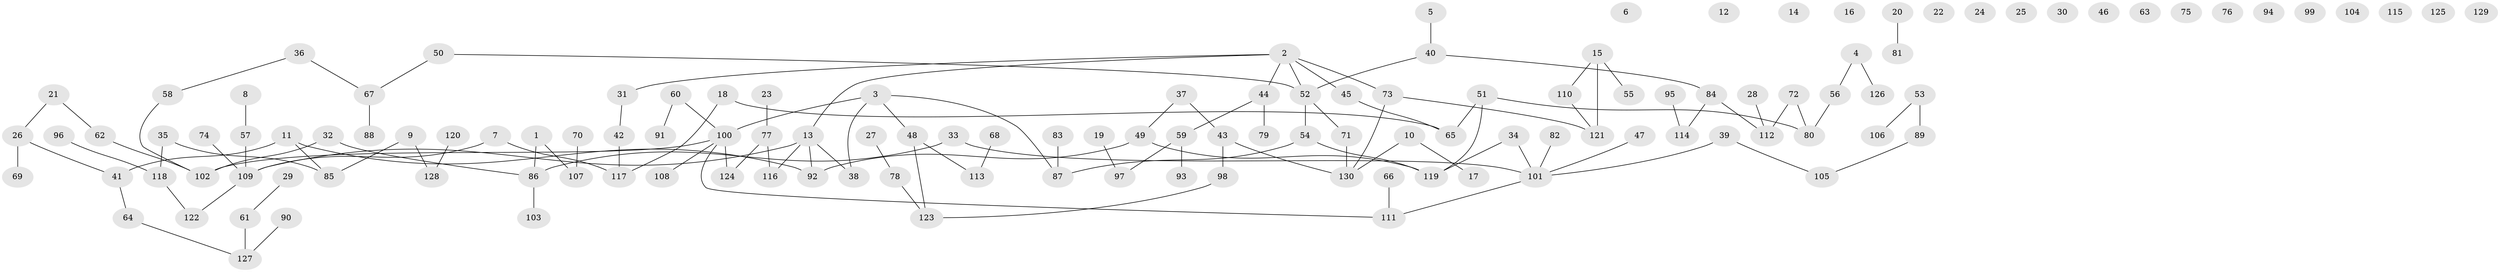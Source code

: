 // coarse degree distribution, {0: 0.27692307692307694, 1: 0.3230769230769231, 2: 0.26153846153846155, 5: 0.015384615384615385, 7: 0.015384615384615385, 8: 0.03076923076923077, 4: 0.03076923076923077, 3: 0.03076923076923077, 11: 0.015384615384615385}
// Generated by graph-tools (version 1.1) at 2025/44/03/04/25 21:44:04]
// undirected, 130 vertices, 126 edges
graph export_dot {
graph [start="1"]
  node [color=gray90,style=filled];
  1;
  2;
  3;
  4;
  5;
  6;
  7;
  8;
  9;
  10;
  11;
  12;
  13;
  14;
  15;
  16;
  17;
  18;
  19;
  20;
  21;
  22;
  23;
  24;
  25;
  26;
  27;
  28;
  29;
  30;
  31;
  32;
  33;
  34;
  35;
  36;
  37;
  38;
  39;
  40;
  41;
  42;
  43;
  44;
  45;
  46;
  47;
  48;
  49;
  50;
  51;
  52;
  53;
  54;
  55;
  56;
  57;
  58;
  59;
  60;
  61;
  62;
  63;
  64;
  65;
  66;
  67;
  68;
  69;
  70;
  71;
  72;
  73;
  74;
  75;
  76;
  77;
  78;
  79;
  80;
  81;
  82;
  83;
  84;
  85;
  86;
  87;
  88;
  89;
  90;
  91;
  92;
  93;
  94;
  95;
  96;
  97;
  98;
  99;
  100;
  101;
  102;
  103;
  104;
  105;
  106;
  107;
  108;
  109;
  110;
  111;
  112;
  113;
  114;
  115;
  116;
  117;
  118;
  119;
  120;
  121;
  122;
  123;
  124;
  125;
  126;
  127;
  128;
  129;
  130;
  1 -- 86;
  1 -- 107;
  2 -- 13;
  2 -- 31;
  2 -- 44;
  2 -- 45;
  2 -- 52;
  2 -- 73;
  3 -- 38;
  3 -- 48;
  3 -- 87;
  3 -- 100;
  4 -- 56;
  4 -- 126;
  5 -- 40;
  7 -- 109;
  7 -- 117;
  8 -- 57;
  9 -- 85;
  9 -- 128;
  10 -- 17;
  10 -- 130;
  11 -- 41;
  11 -- 85;
  11 -- 92;
  13 -- 38;
  13 -- 92;
  13 -- 109;
  13 -- 116;
  15 -- 55;
  15 -- 110;
  15 -- 121;
  18 -- 65;
  18 -- 117;
  19 -- 97;
  20 -- 81;
  21 -- 26;
  21 -- 62;
  23 -- 77;
  26 -- 41;
  26 -- 69;
  27 -- 78;
  28 -- 112;
  29 -- 61;
  31 -- 42;
  32 -- 86;
  32 -- 102;
  33 -- 86;
  33 -- 101;
  34 -- 101;
  34 -- 119;
  35 -- 85;
  35 -- 118;
  36 -- 58;
  36 -- 67;
  37 -- 43;
  37 -- 49;
  39 -- 101;
  39 -- 105;
  40 -- 52;
  40 -- 84;
  41 -- 64;
  42 -- 117;
  43 -- 98;
  43 -- 130;
  44 -- 59;
  44 -- 79;
  45 -- 65;
  47 -- 101;
  48 -- 113;
  48 -- 123;
  49 -- 92;
  49 -- 119;
  50 -- 52;
  50 -- 67;
  51 -- 65;
  51 -- 80;
  51 -- 119;
  52 -- 54;
  52 -- 71;
  53 -- 89;
  53 -- 106;
  54 -- 87;
  54 -- 119;
  56 -- 80;
  57 -- 109;
  58 -- 102;
  59 -- 93;
  59 -- 97;
  60 -- 91;
  60 -- 100;
  61 -- 127;
  62 -- 102;
  64 -- 127;
  66 -- 111;
  67 -- 88;
  68 -- 113;
  70 -- 107;
  71 -- 130;
  72 -- 80;
  72 -- 112;
  73 -- 121;
  73 -- 130;
  74 -- 109;
  77 -- 116;
  77 -- 124;
  78 -- 123;
  82 -- 101;
  83 -- 87;
  84 -- 112;
  84 -- 114;
  86 -- 103;
  89 -- 105;
  90 -- 127;
  95 -- 114;
  96 -- 118;
  98 -- 123;
  100 -- 102;
  100 -- 108;
  100 -- 111;
  100 -- 124;
  101 -- 111;
  109 -- 122;
  110 -- 121;
  118 -- 122;
  120 -- 128;
}
